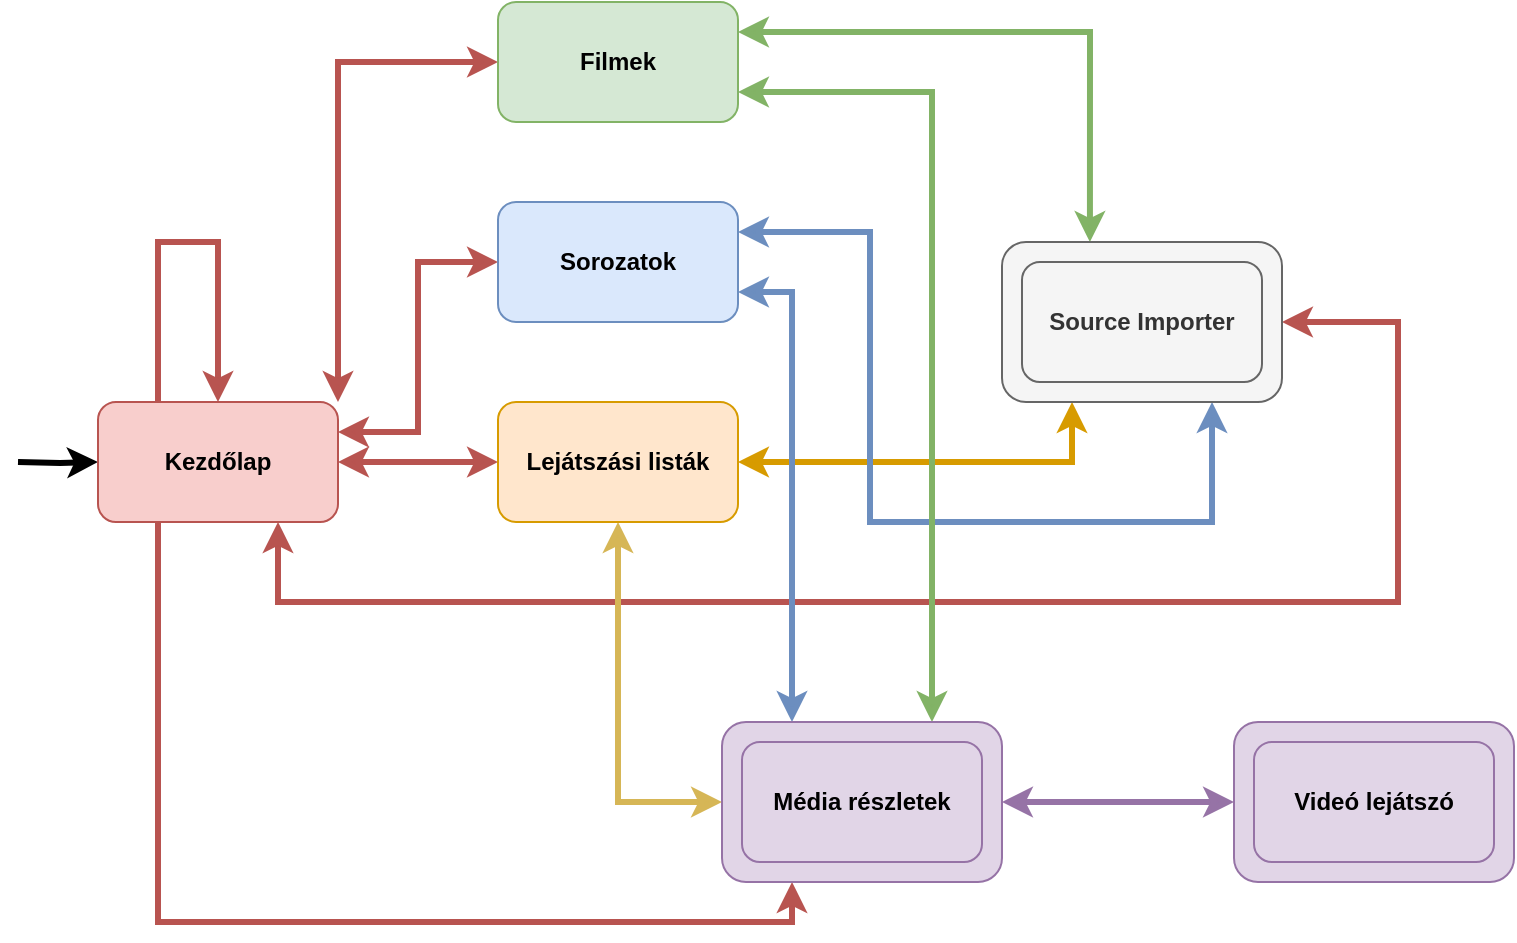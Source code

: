 <mxfile version="14.6.10" type="device"><diagram id="w_HsI7Vebo6L8u82Jp1H" name="Page-1"><mxGraphModel dx="2249" dy="763" grid="1" gridSize="10" guides="1" tooltips="1" connect="1" arrows="1" fold="1" page="1" pageScale="1" pageWidth="827" pageHeight="1169" math="0" shadow="0"><root><mxCell id="0"/><mxCell id="1" parent="0"/><mxCell id="eGmKj0VoyQGLrIZBUvhY-12" style="edgeStyle=orthogonalEdgeStyle;rounded=0;orthogonalLoop=1;jettySize=auto;html=1;exitX=1;exitY=0.25;exitDx=0;exitDy=0;entryX=0;entryY=0.5;entryDx=0;entryDy=0;fillColor=#f8cecc;strokeColor=#b85450;strokeWidth=3;startArrow=classic;startFill=1;" parent="1" source="eGmKj0VoyQGLrIZBUvhY-3" target="eGmKj0VoyQGLrIZBUvhY-11" edge="1"><mxGeometry relative="1" as="geometry"/></mxCell><mxCell id="eGmKj0VoyQGLrIZBUvhY-15" style="edgeStyle=orthogonalEdgeStyle;rounded=0;orthogonalLoop=1;jettySize=auto;html=1;exitX=1;exitY=0;exitDx=0;exitDy=0;entryX=0;entryY=0.5;entryDx=0;entryDy=0;fillColor=#f8cecc;strokeColor=#b85450;strokeWidth=3;startArrow=classic;startFill=1;" parent="1" source="eGmKj0VoyQGLrIZBUvhY-3" target="eGmKj0VoyQGLrIZBUvhY-14" edge="1"><mxGeometry relative="1" as="geometry"/></mxCell><mxCell id="eGmKj0VoyQGLrIZBUvhY-19" style="edgeStyle=orthogonalEdgeStyle;rounded=0;orthogonalLoop=1;jettySize=auto;html=1;exitX=1;exitY=0.5;exitDx=0;exitDy=0;entryX=0;entryY=0.5;entryDx=0;entryDy=0;fillColor=#f8cecc;strokeColor=#b85450;strokeWidth=3;startArrow=classic;startFill=1;" parent="1" source="eGmKj0VoyQGLrIZBUvhY-3" target="eGmKj0VoyQGLrIZBUvhY-4" edge="1"><mxGeometry relative="1" as="geometry"/></mxCell><mxCell id="eGmKj0VoyQGLrIZBUvhY-57" style="edgeStyle=orthogonalEdgeStyle;rounded=0;orthogonalLoop=1;jettySize=auto;html=1;exitX=0.75;exitY=1;exitDx=0;exitDy=0;entryX=1;entryY=0.5;entryDx=0;entryDy=0;fillColor=#f8cecc;strokeColor=#b85450;strokeWidth=3;startArrow=classic;startFill=1;" parent="1" source="eGmKj0VoyQGLrIZBUvhY-3" target="eGmKj0VoyQGLrIZBUvhY-32" edge="1"><mxGeometry relative="1" as="geometry"><Array as="points"><mxPoint x="130" y="320"/><mxPoint x="690" y="320"/><mxPoint x="690" y="180"/></Array></mxGeometry></mxCell><mxCell id="eGmKj0VoyQGLrIZBUvhY-64" style="edgeStyle=orthogonalEdgeStyle;rounded=0;orthogonalLoop=1;jettySize=auto;html=1;exitX=0.25;exitY=1;exitDx=0;exitDy=0;entryX=0.25;entryY=1;entryDx=0;entryDy=0;strokeWidth=3;fillColor=#f8cecc;strokeColor=#b85450;" parent="1" source="eGmKj0VoyQGLrIZBUvhY-3" target="eGmKj0VoyQGLrIZBUvhY-23" edge="1"><mxGeometry relative="1" as="geometry"/></mxCell><mxCell id="dKfT8sw4QjVhiwRGHhXc-1" style="edgeStyle=orthogonalEdgeStyle;rounded=0;orthogonalLoop=1;jettySize=auto;html=1;entryX=0;entryY=0.5;entryDx=0;entryDy=0;strokeWidth=3;" edge="1" parent="1" target="eGmKj0VoyQGLrIZBUvhY-3"><mxGeometry relative="1" as="geometry"><mxPoint x="20" y="280" as="targetPoint"/><mxPoint y="250" as="sourcePoint"/></mxGeometry></mxCell><mxCell id="eGmKj0VoyQGLrIZBUvhY-3" value="&lt;b&gt;Kezdőlap&lt;/b&gt;" style="rounded=1;whiteSpace=wrap;html=1;fillColor=#f8cecc;strokeColor=#b85450;" parent="1" vertex="1"><mxGeometry x="40" y="220" width="120" height="60" as="geometry"/></mxCell><mxCell id="eGmKj0VoyQGLrIZBUvhY-70" style="edgeStyle=orthogonalEdgeStyle;rounded=0;orthogonalLoop=1;jettySize=auto;html=1;exitX=1;exitY=0.5;exitDx=0;exitDy=0;entryX=0.25;entryY=1;entryDx=0;entryDy=0;startArrow=classic;startFill=1;strokeWidth=3;fillColor=#ffe6cc;strokeColor=#d79b00;" parent="1" source="eGmKj0VoyQGLrIZBUvhY-4" target="eGmKj0VoyQGLrIZBUvhY-32" edge="1"><mxGeometry relative="1" as="geometry"/></mxCell><mxCell id="eGmKj0VoyQGLrIZBUvhY-71" style="edgeStyle=orthogonalEdgeStyle;rounded=0;orthogonalLoop=1;jettySize=auto;html=1;exitX=0.5;exitY=1;exitDx=0;exitDy=0;entryX=0;entryY=0.5;entryDx=0;entryDy=0;startArrow=classic;startFill=1;strokeWidth=3;fillColor=#fff2cc;strokeColor=#d6b656;" parent="1" source="eGmKj0VoyQGLrIZBUvhY-4" target="eGmKj0VoyQGLrIZBUvhY-23" edge="1"><mxGeometry relative="1" as="geometry"/></mxCell><mxCell id="eGmKj0VoyQGLrIZBUvhY-4" value="&lt;b&gt;Lejátszási listák&lt;/b&gt;" style="rounded=1;whiteSpace=wrap;html=1;fillColor=#ffe6cc;strokeColor=#d79b00;" parent="1" vertex="1"><mxGeometry x="240" y="220" width="120" height="60" as="geometry"/></mxCell><mxCell id="eGmKj0VoyQGLrIZBUvhY-49" style="edgeStyle=orthogonalEdgeStyle;rounded=0;orthogonalLoop=1;jettySize=auto;html=1;exitX=1;exitY=0.25;exitDx=0;exitDy=0;entryX=0.75;entryY=1;entryDx=0;entryDy=0;fillColor=#dae8fc;strokeColor=#6c8ebf;strokeWidth=3;startArrow=classic;startFill=1;" parent="1" source="eGmKj0VoyQGLrIZBUvhY-11" target="eGmKj0VoyQGLrIZBUvhY-32" edge="1"><mxGeometry relative="1" as="geometry"><Array as="points"><mxPoint x="426" y="135"/><mxPoint x="426" y="280"/><mxPoint x="597" y="280"/></Array></mxGeometry></mxCell><mxCell id="eGmKj0VoyQGLrIZBUvhY-72" style="edgeStyle=orthogonalEdgeStyle;rounded=0;orthogonalLoop=1;jettySize=auto;html=1;exitX=1;exitY=0.75;exitDx=0;exitDy=0;entryX=0.25;entryY=0;entryDx=0;entryDy=0;startArrow=classic;startFill=1;strokeWidth=3;fillColor=#dae8fc;strokeColor=#6c8ebf;" parent="1" source="eGmKj0VoyQGLrIZBUvhY-11" target="eGmKj0VoyQGLrIZBUvhY-23" edge="1"><mxGeometry relative="1" as="geometry"/></mxCell><mxCell id="eGmKj0VoyQGLrIZBUvhY-11" value="&lt;b&gt;Sorozatok&lt;/b&gt;" style="rounded=1;whiteSpace=wrap;html=1;fillColor=#dae8fc;strokeColor=#6c8ebf;" parent="1" vertex="1"><mxGeometry x="240" y="120" width="120" height="60" as="geometry"/></mxCell><mxCell id="eGmKj0VoyQGLrIZBUvhY-62" style="edgeStyle=orthogonalEdgeStyle;rounded=0;orthogonalLoop=1;jettySize=auto;html=1;exitX=1;exitY=0.25;exitDx=0;exitDy=0;entryX=0.314;entryY=0;entryDx=0;entryDy=0;entryPerimeter=0;strokeWidth=3;fillColor=#d5e8d4;strokeColor=#82b366;startArrow=classic;startFill=1;" parent="1" source="eGmKj0VoyQGLrIZBUvhY-14" target="eGmKj0VoyQGLrIZBUvhY-32" edge="1"><mxGeometry relative="1" as="geometry"/></mxCell><mxCell id="eGmKj0VoyQGLrIZBUvhY-63" style="edgeStyle=orthogonalEdgeStyle;rounded=0;orthogonalLoop=1;jettySize=auto;html=1;exitX=1;exitY=0.75;exitDx=0;exitDy=0;entryX=0.75;entryY=0;entryDx=0;entryDy=0;strokeWidth=3;fillColor=#d5e8d4;strokeColor=#82b366;startArrow=classic;startFill=1;" parent="1" source="eGmKj0VoyQGLrIZBUvhY-14" target="eGmKj0VoyQGLrIZBUvhY-23" edge="1"><mxGeometry relative="1" as="geometry"/></mxCell><mxCell id="eGmKj0VoyQGLrIZBUvhY-14" value="&lt;b&gt;Filmek&lt;/b&gt;" style="rounded=1;whiteSpace=wrap;html=1;fillColor=#d5e8d4;strokeColor=#82b366;" parent="1" vertex="1"><mxGeometry x="240" y="20" width="120" height="60" as="geometry"/></mxCell><mxCell id="eGmKj0VoyQGLrIZBUvhY-69" style="edgeStyle=orthogonalEdgeStyle;rounded=0;orthogonalLoop=1;jettySize=auto;html=1;exitX=1;exitY=0.5;exitDx=0;exitDy=0;entryX=0;entryY=0.5;entryDx=0;entryDy=0;startArrow=classic;startFill=1;strokeWidth=3;fillColor=#e1d5e7;strokeColor=#9673a6;" parent="1" source="eGmKj0VoyQGLrIZBUvhY-23" target="eGmKj0VoyQGLrIZBUvhY-35" edge="1"><mxGeometry relative="1" as="geometry"/></mxCell><mxCell id="eGmKj0VoyQGLrIZBUvhY-23" value="" style="rounded=1;whiteSpace=wrap;html=1;fillColor=#e1d5e7;strokeColor=#9673a6;" parent="1" vertex="1"><mxGeometry x="352" y="380" width="140" height="80" as="geometry"/></mxCell><mxCell id="eGmKj0VoyQGLrIZBUvhY-24" value="&lt;b&gt;Média részletek&lt;/b&gt;" style="rounded=1;whiteSpace=wrap;html=1;fillColor=#e1d5e7;strokeColor=#9673a6;" parent="1" vertex="1"><mxGeometry x="362" y="390" width="120" height="60" as="geometry"/></mxCell><mxCell id="eGmKj0VoyQGLrIZBUvhY-32" value="" style="rounded=1;whiteSpace=wrap;html=1;fillColor=#f5f5f5;strokeColor=#666666;fontColor=#333333;" parent="1" vertex="1"><mxGeometry x="492" y="140" width="140" height="80" as="geometry"/></mxCell><mxCell id="eGmKj0VoyQGLrIZBUvhY-33" value="&lt;b&gt;Source Importer&lt;/b&gt;" style="rounded=1;whiteSpace=wrap;html=1;fillColor=#f5f5f5;strokeColor=#666666;fontColor=#333333;" parent="1" vertex="1"><mxGeometry x="502" y="150" width="120" height="60" as="geometry"/></mxCell><mxCell id="eGmKj0VoyQGLrIZBUvhY-35" value="" style="rounded=1;whiteSpace=wrap;html=1;fillColor=#e1d5e7;strokeColor=#9673a6;" parent="1" vertex="1"><mxGeometry x="608" y="380" width="140" height="80" as="geometry"/></mxCell><mxCell id="eGmKj0VoyQGLrIZBUvhY-36" value="&lt;b&gt;Videó lejátszó&lt;/b&gt;" style="rounded=1;whiteSpace=wrap;html=1;fillColor=#e1d5e7;strokeColor=#9673a6;" parent="1" vertex="1"><mxGeometry x="618" y="390" width="120" height="60" as="geometry"/></mxCell><mxCell id="eGmKj0VoyQGLrIZBUvhY-60" style="edgeStyle=orthogonalEdgeStyle;rounded=0;orthogonalLoop=1;jettySize=auto;html=1;exitX=0.25;exitY=0;exitDx=0;exitDy=0;entryX=0.5;entryY=0;entryDx=0;entryDy=0;strokeWidth=3;fillColor=#f8cecc;strokeColor=#b85450;" parent="1" source="eGmKj0VoyQGLrIZBUvhY-3" target="eGmKj0VoyQGLrIZBUvhY-3" edge="1"><mxGeometry relative="1" as="geometry"><Array as="points"><mxPoint x="70" y="140"/><mxPoint x="100" y="140"/></Array></mxGeometry></mxCell></root></mxGraphModel></diagram></mxfile>